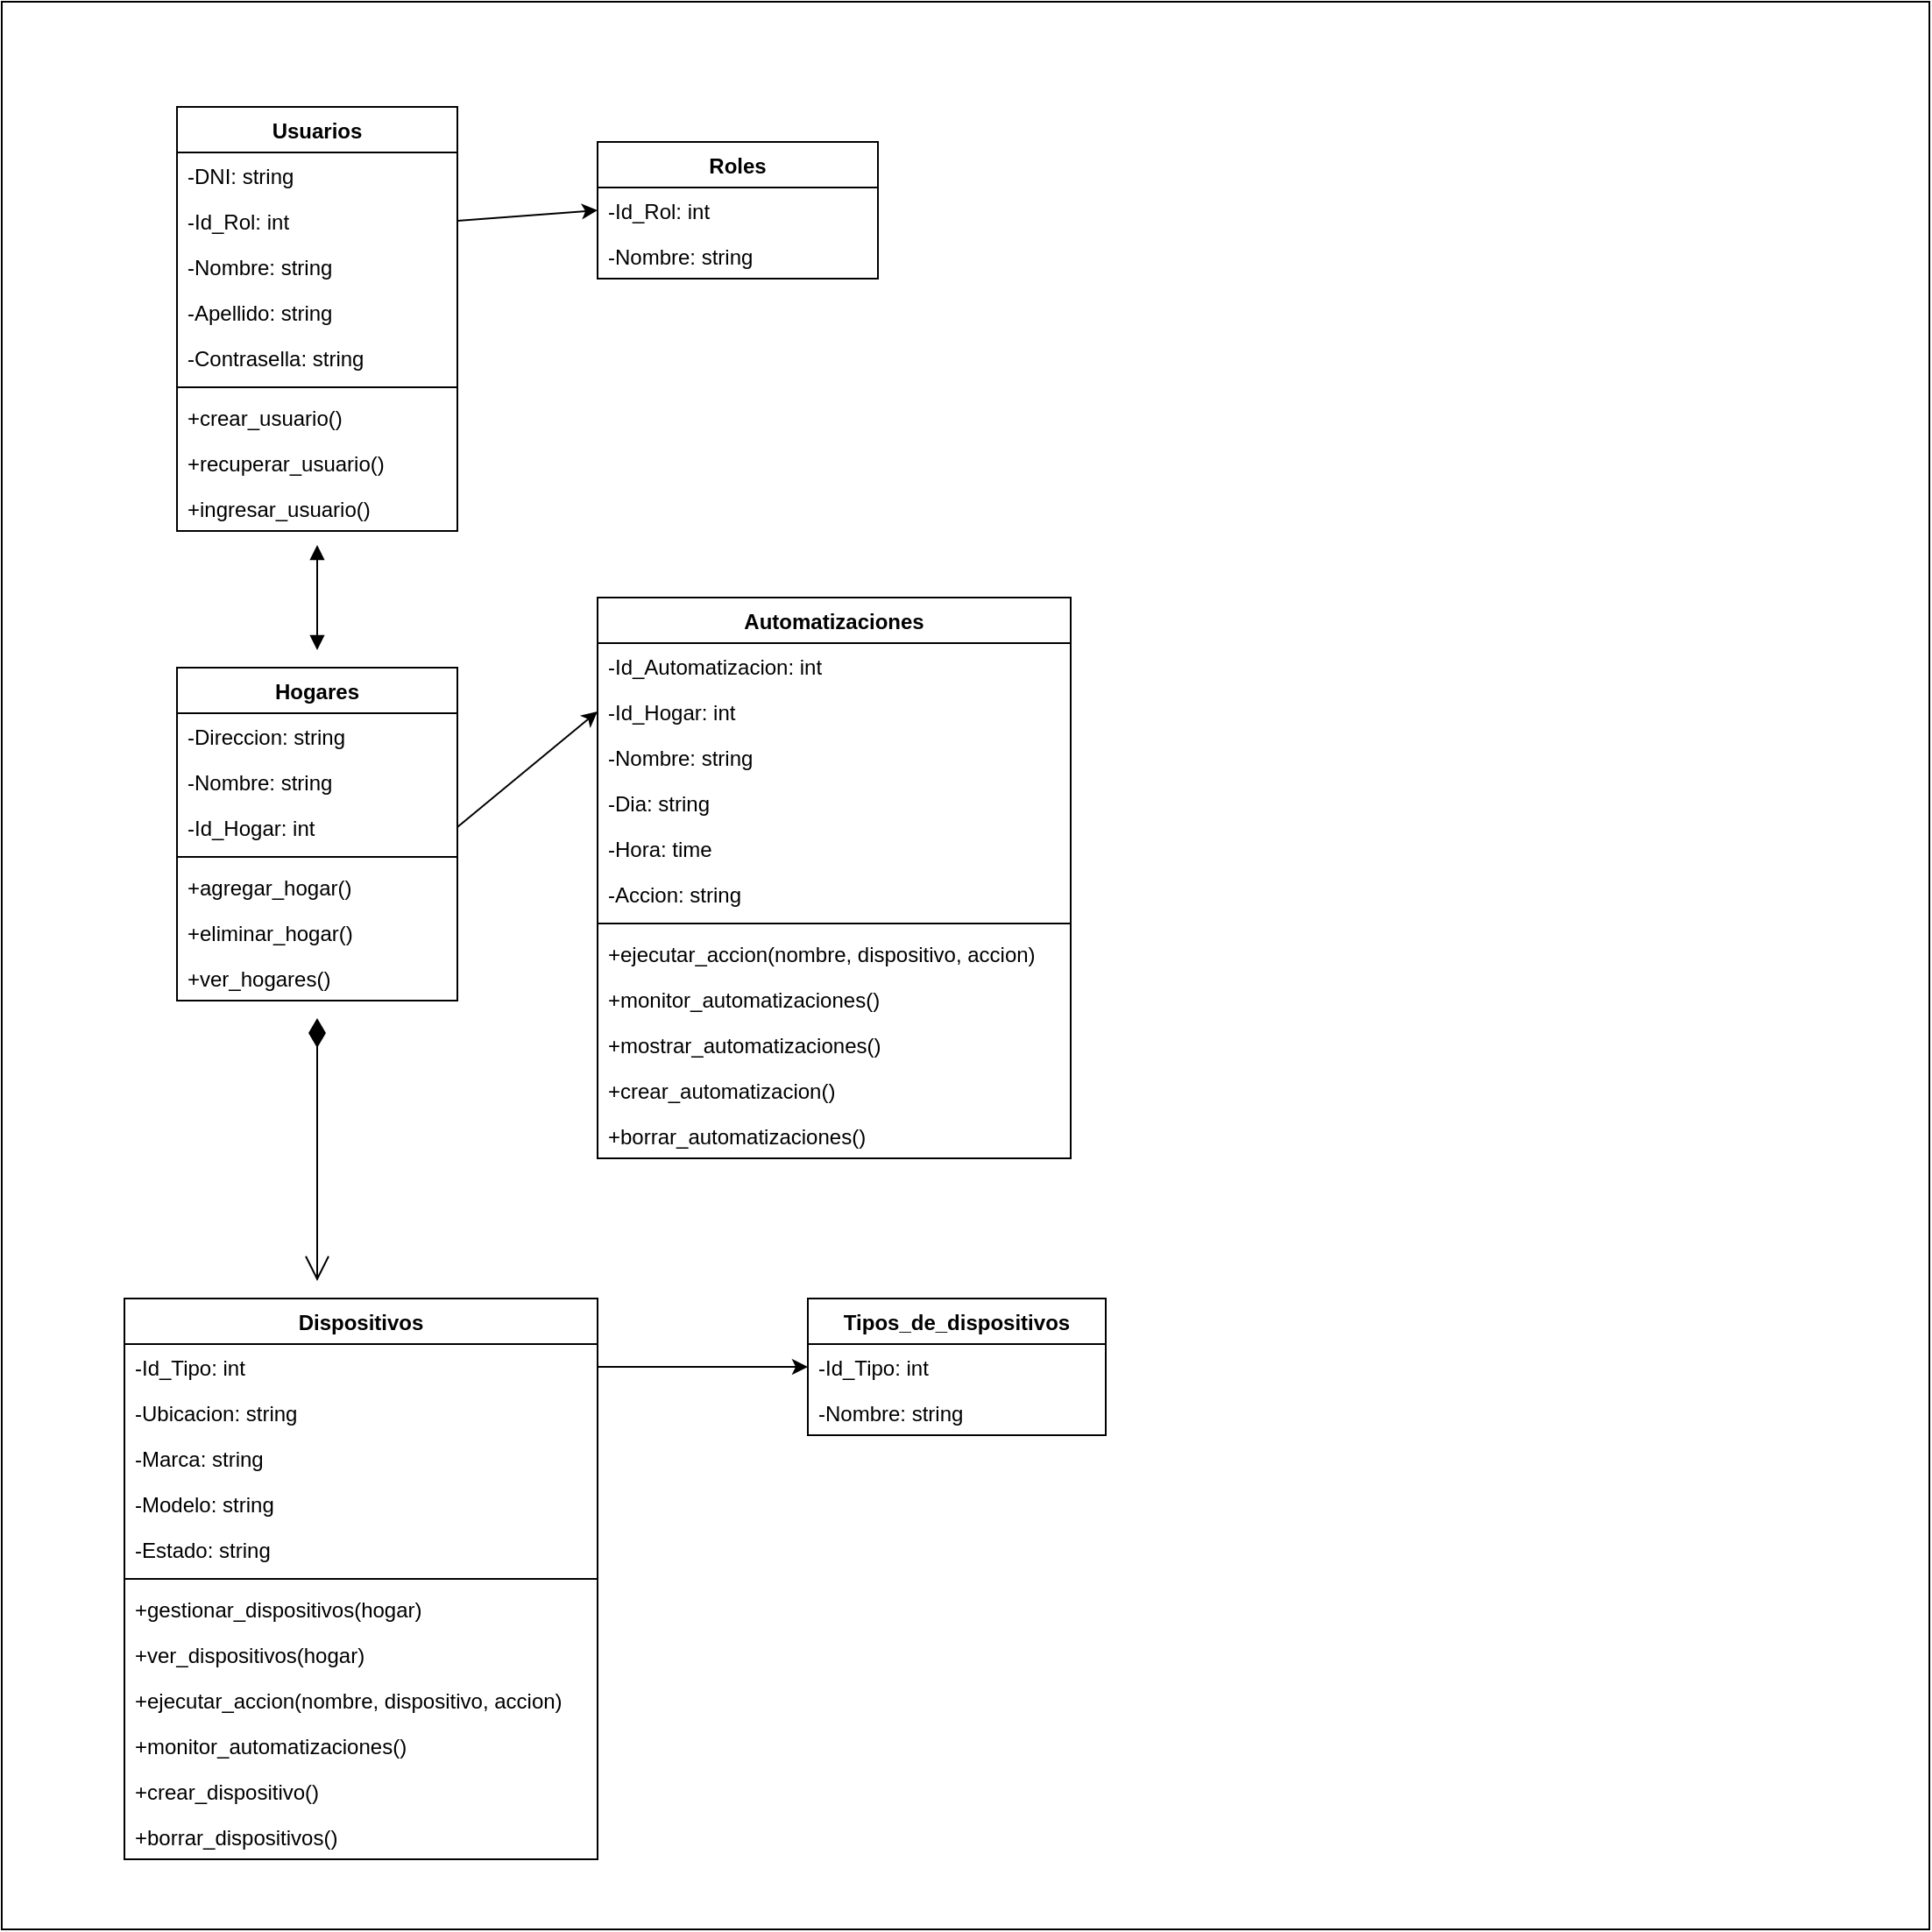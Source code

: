 <mxfile>
    <diagram id="6bUYpeqAzcGzAPuguKPp" name="Page-1">
        <mxGraphModel dx="1984" dy="507" grid="1" gridSize="10" guides="1" tooltips="1" connect="1" arrows="1" fold="1" page="1" pageScale="1" pageWidth="850" pageHeight="1100" math="0" shadow="0">
            <root>
                <mxCell id="0"/>
                <mxCell id="1" parent="0"/>
                <mxCell id="bZKW1K3ArB_9i47tgKRG-17" value="" style="rounded=0;whiteSpace=wrap;html=1;" parent="1" vertex="1">
                    <mxGeometry x="-820" y="20" width="1100" height="1100" as="geometry"/>
                </mxCell>
                <mxCell id="xU3iLAuKIcXCT5kGKigq-107" value="Usuarios" style="swimlane;fontStyle=1;childLayout=stackLayout;horizontal=1;startSize=26;horizontalStack=0;resizeParent=1;resizeParentMax=0;resizeLast=0;collapsible=1;marginBottom=0;" parent="1" vertex="1">
                    <mxGeometry x="-720" y="80" width="160" height="242" as="geometry"/>
                </mxCell>
                <mxCell id="xU3iLAuKIcXCT5kGKigq-108" value="-DNI: string" style="text;strokeColor=none;fillColor=none;align=left;verticalAlign=top;spacingLeft=4;spacingRight=4;overflow=hidden;rotatable=0;points=[[0,0.5],[1,0.5]];portConstraint=eastwest;" parent="xU3iLAuKIcXCT5kGKigq-107" vertex="1">
                    <mxGeometry y="26" width="160" height="26" as="geometry"/>
                </mxCell>
                <mxCell id="xU3iLAuKIcXCT5kGKigq-109" value="-Id_Rol: int" style="text;strokeColor=none;fillColor=none;align=left;verticalAlign=top;spacingLeft=4;spacingRight=4;overflow=hidden;rotatable=0;points=[[0,0.5],[1,0.5]];portConstraint=eastwest;" parent="xU3iLAuKIcXCT5kGKigq-107" vertex="1">
                    <mxGeometry y="52" width="160" height="26" as="geometry"/>
                </mxCell>
                <mxCell id="xU3iLAuKIcXCT5kGKigq-110" value="-Nombre: string" style="text;strokeColor=none;fillColor=none;align=left;verticalAlign=top;spacingLeft=4;spacingRight=4;overflow=hidden;rotatable=0;points=[[0,0.5],[1,0.5]];portConstraint=eastwest;" parent="xU3iLAuKIcXCT5kGKigq-107" vertex="1">
                    <mxGeometry y="78" width="160" height="26" as="geometry"/>
                </mxCell>
                <mxCell id="xU3iLAuKIcXCT5kGKigq-111" value="-Apellido: string" style="text;strokeColor=none;fillColor=none;align=left;verticalAlign=top;spacingLeft=4;spacingRight=4;overflow=hidden;rotatable=0;points=[[0,0.5],[1,0.5]];portConstraint=eastwest;" parent="xU3iLAuKIcXCT5kGKigq-107" vertex="1">
                    <mxGeometry y="104" width="160" height="26" as="geometry"/>
                </mxCell>
                <mxCell id="xU3iLAuKIcXCT5kGKigq-112" value="-Contrasella: string" style="text;strokeColor=none;fillColor=none;align=left;verticalAlign=top;spacingLeft=4;spacingRight=4;overflow=hidden;rotatable=0;points=[[0,0.5],[1,0.5]];portConstraint=eastwest;" parent="xU3iLAuKIcXCT5kGKigq-107" vertex="1">
                    <mxGeometry y="130" width="160" height="26" as="geometry"/>
                </mxCell>
                <mxCell id="xU3iLAuKIcXCT5kGKigq-113" value="" style="line;strokeWidth=1;fillColor=none;align=left;verticalAlign=middle;spacingTop=-1;spacingLeft=3;spacingRight=3;rotatable=0;labelPosition=right;points=[];portConstraint=eastwest;" parent="xU3iLAuKIcXCT5kGKigq-107" vertex="1">
                    <mxGeometry y="156" width="160" height="8" as="geometry"/>
                </mxCell>
                <mxCell id="xU3iLAuKIcXCT5kGKigq-114" value="+crear_usuario()" style="text;strokeColor=none;fillColor=none;align=left;verticalAlign=top;spacingLeft=4;spacingRight=4;overflow=hidden;rotatable=0;points=[[0,0.5],[1,0.5]];portConstraint=eastwest;" parent="xU3iLAuKIcXCT5kGKigq-107" vertex="1">
                    <mxGeometry y="164" width="160" height="26" as="geometry"/>
                </mxCell>
                <mxCell id="xU3iLAuKIcXCT5kGKigq-115" value="+recuperar_usuario()" style="text;strokeColor=none;fillColor=none;align=left;verticalAlign=top;spacingLeft=4;spacingRight=4;overflow=hidden;rotatable=0;points=[[0,0.5],[1,0.5]];portConstraint=eastwest;" parent="xU3iLAuKIcXCT5kGKigq-107" vertex="1">
                    <mxGeometry y="190" width="160" height="26" as="geometry"/>
                </mxCell>
                <mxCell id="xU3iLAuKIcXCT5kGKigq-116" value="+ingresar_usuario()" style="text;strokeColor=none;fillColor=none;align=left;verticalAlign=top;spacingLeft=4;spacingRight=4;overflow=hidden;rotatable=0;points=[[0,0.5],[1,0.5]];portConstraint=eastwest;" parent="xU3iLAuKIcXCT5kGKigq-107" vertex="1">
                    <mxGeometry y="216" width="160" height="26" as="geometry"/>
                </mxCell>
                <mxCell id="xU3iLAuKIcXCT5kGKigq-117" value="Roles" style="swimlane;fontStyle=1;childLayout=stackLayout;horizontal=1;startSize=26;horizontalStack=0;resizeParent=1;resizeParentMax=0;resizeLast=0;collapsible=1;marginBottom=0;" parent="1" vertex="1">
                    <mxGeometry x="-480" y="100" width="160" height="78" as="geometry"/>
                </mxCell>
                <mxCell id="xU3iLAuKIcXCT5kGKigq-118" value="-Id_Rol: int" style="text;strokeColor=none;fillColor=none;align=left;verticalAlign=top;spacingLeft=4;spacingRight=4;overflow=hidden;rotatable=0;points=[[0,0.5],[1,0.5]];portConstraint=eastwest;" parent="xU3iLAuKIcXCT5kGKigq-117" vertex="1">
                    <mxGeometry y="26" width="160" height="26" as="geometry"/>
                </mxCell>
                <mxCell id="xU3iLAuKIcXCT5kGKigq-119" value="-Nombre: string" style="text;strokeColor=none;fillColor=none;align=left;verticalAlign=top;spacingLeft=4;spacingRight=4;overflow=hidden;rotatable=0;points=[[0,0.5],[1,0.5]];portConstraint=eastwest;" parent="xU3iLAuKIcXCT5kGKigq-117" vertex="1">
                    <mxGeometry y="52" width="160" height="26" as="geometry"/>
                </mxCell>
                <mxCell id="xU3iLAuKIcXCT5kGKigq-123" value="Hogares" style="swimlane;fontStyle=1;childLayout=stackLayout;horizontal=1;startSize=26;horizontalStack=0;resizeParent=1;resizeParentMax=0;resizeLast=0;collapsible=1;marginBottom=0;" parent="1" vertex="1">
                    <mxGeometry x="-720" y="400" width="160" height="190" as="geometry"/>
                </mxCell>
                <mxCell id="xU3iLAuKIcXCT5kGKigq-124" value="-Direccion: string" style="text;strokeColor=none;fillColor=none;align=left;verticalAlign=top;spacingLeft=4;spacingRight=4;overflow=hidden;rotatable=0;points=[[0,0.5],[1,0.5]];portConstraint=eastwest;" parent="xU3iLAuKIcXCT5kGKigq-123" vertex="1">
                    <mxGeometry y="26" width="160" height="26" as="geometry"/>
                </mxCell>
                <mxCell id="xU3iLAuKIcXCT5kGKigq-125" value="-Nombre: string" style="text;strokeColor=none;fillColor=none;align=left;verticalAlign=top;spacingLeft=4;spacingRight=4;overflow=hidden;rotatable=0;points=[[0,0.5],[1,0.5]];portConstraint=eastwest;" parent="xU3iLAuKIcXCT5kGKigq-123" vertex="1">
                    <mxGeometry y="52" width="160" height="26" as="geometry"/>
                </mxCell>
                <mxCell id="xU3iLAuKIcXCT5kGKigq-126" value="-Id_Hogar: int" style="text;strokeColor=none;fillColor=none;align=left;verticalAlign=top;spacingLeft=4;spacingRight=4;overflow=hidden;rotatable=0;points=[[0,0.5],[1,0.5]];portConstraint=eastwest;" parent="xU3iLAuKIcXCT5kGKigq-123" vertex="1">
                    <mxGeometry y="78" width="160" height="26" as="geometry"/>
                </mxCell>
                <mxCell id="xU3iLAuKIcXCT5kGKigq-127" value="" style="line;strokeWidth=1;fillColor=none;align=left;verticalAlign=middle;spacingTop=-1;spacingLeft=3;spacingRight=3;rotatable=0;labelPosition=right;points=[];portConstraint=eastwest;" parent="xU3iLAuKIcXCT5kGKigq-123" vertex="1">
                    <mxGeometry y="104" width="160" height="8" as="geometry"/>
                </mxCell>
                <mxCell id="xU3iLAuKIcXCT5kGKigq-128" value="+agregar_hogar()" style="text;strokeColor=none;fillColor=none;align=left;verticalAlign=top;spacingLeft=4;spacingRight=4;overflow=hidden;rotatable=0;points=[[0,0.5],[1,0.5]];portConstraint=eastwest;" parent="xU3iLAuKIcXCT5kGKigq-123" vertex="1">
                    <mxGeometry y="112" width="160" height="26" as="geometry"/>
                </mxCell>
                <mxCell id="xU3iLAuKIcXCT5kGKigq-129" value="+eliminar_hogar()" style="text;strokeColor=none;fillColor=none;align=left;verticalAlign=top;spacingLeft=4;spacingRight=4;overflow=hidden;rotatable=0;points=[[0,0.5],[1,0.5]];portConstraint=eastwest;" parent="xU3iLAuKIcXCT5kGKigq-123" vertex="1">
                    <mxGeometry y="138" width="160" height="26" as="geometry"/>
                </mxCell>
                <mxCell id="xU3iLAuKIcXCT5kGKigq-130" value="+ver_hogares()" style="text;strokeColor=none;fillColor=none;align=left;verticalAlign=top;spacingLeft=4;spacingRight=4;overflow=hidden;rotatable=0;points=[[0,0.5],[1,0.5]];portConstraint=eastwest;" parent="xU3iLAuKIcXCT5kGKigq-123" vertex="1">
                    <mxGeometry y="164" width="160" height="26" as="geometry"/>
                </mxCell>
                <mxCell id="xU3iLAuKIcXCT5kGKigq-140" value="Automatizaciones" style="swimlane;fontStyle=1;childLayout=stackLayout;horizontal=1;startSize=26;horizontalStack=0;resizeParent=1;resizeParentMax=0;resizeLast=0;collapsible=1;marginBottom=0;" parent="1" vertex="1">
                    <mxGeometry x="-480" y="360" width="270" height="320" as="geometry"/>
                </mxCell>
                <mxCell id="xU3iLAuKIcXCT5kGKigq-141" value="-Id_Automatizacion: int" style="text;strokeColor=none;fillColor=none;align=left;verticalAlign=top;spacingLeft=4;spacingRight=4;overflow=hidden;rotatable=0;points=[[0,0.5],[1,0.5]];portConstraint=eastwest;" parent="xU3iLAuKIcXCT5kGKigq-140" vertex="1">
                    <mxGeometry y="26" width="270" height="26" as="geometry"/>
                </mxCell>
                <mxCell id="xU3iLAuKIcXCT5kGKigq-142" value="-Id_Hogar: int" style="text;strokeColor=none;fillColor=none;align=left;verticalAlign=top;spacingLeft=4;spacingRight=4;overflow=hidden;rotatable=0;points=[[0,0.5],[1,0.5]];portConstraint=eastwest;" parent="xU3iLAuKIcXCT5kGKigq-140" vertex="1">
                    <mxGeometry y="52" width="270" height="26" as="geometry"/>
                </mxCell>
                <mxCell id="xU3iLAuKIcXCT5kGKigq-143" value="-Nombre: string" style="text;strokeColor=none;fillColor=none;align=left;verticalAlign=top;spacingLeft=4;spacingRight=4;overflow=hidden;rotatable=0;points=[[0,0.5],[1,0.5]];portConstraint=eastwest;" parent="xU3iLAuKIcXCT5kGKigq-140" vertex="1">
                    <mxGeometry y="78" width="270" height="26" as="geometry"/>
                </mxCell>
                <mxCell id="xU3iLAuKIcXCT5kGKigq-144" value="-Dia: string" style="text;strokeColor=none;fillColor=none;align=left;verticalAlign=top;spacingLeft=4;spacingRight=4;overflow=hidden;rotatable=0;points=[[0,0.5],[1,0.5]];portConstraint=eastwest;" parent="xU3iLAuKIcXCT5kGKigq-140" vertex="1">
                    <mxGeometry y="104" width="270" height="26" as="geometry"/>
                </mxCell>
                <mxCell id="xU3iLAuKIcXCT5kGKigq-145" value="-Hora: time" style="text;strokeColor=none;fillColor=none;align=left;verticalAlign=top;spacingLeft=4;spacingRight=4;overflow=hidden;rotatable=0;points=[[0,0.5],[1,0.5]];portConstraint=eastwest;" parent="xU3iLAuKIcXCT5kGKigq-140" vertex="1">
                    <mxGeometry y="130" width="270" height="26" as="geometry"/>
                </mxCell>
                <mxCell id="xU3iLAuKIcXCT5kGKigq-146" value="-Accion: string" style="text;strokeColor=none;fillColor=none;align=left;verticalAlign=top;spacingLeft=4;spacingRight=4;overflow=hidden;rotatable=0;points=[[0,0.5],[1,0.5]];portConstraint=eastwest;" parent="xU3iLAuKIcXCT5kGKigq-140" vertex="1">
                    <mxGeometry y="156" width="270" height="26" as="geometry"/>
                </mxCell>
                <mxCell id="xU3iLAuKIcXCT5kGKigq-147" value="" style="line;strokeWidth=1;fillColor=none;align=left;verticalAlign=middle;spacingTop=-1;spacingLeft=3;spacingRight=3;rotatable=0;labelPosition=right;points=[];portConstraint=eastwest;" parent="xU3iLAuKIcXCT5kGKigq-140" vertex="1">
                    <mxGeometry y="182" width="270" height="8" as="geometry"/>
                </mxCell>
                <mxCell id="xU3iLAuKIcXCT5kGKigq-148" value="+ejecutar_accion(nombre, dispositivo, accion)" style="text;strokeColor=none;fillColor=none;align=left;verticalAlign=top;spacingLeft=4;spacingRight=4;overflow=hidden;rotatable=0;points=[[0,0.5],[1,0.5]];portConstraint=eastwest;" parent="xU3iLAuKIcXCT5kGKigq-140" vertex="1">
                    <mxGeometry y="190" width="270" height="26" as="geometry"/>
                </mxCell>
                <mxCell id="xU3iLAuKIcXCT5kGKigq-149" value="+monitor_automatizaciones()" style="text;strokeColor=none;fillColor=none;align=left;verticalAlign=top;spacingLeft=4;spacingRight=4;overflow=hidden;rotatable=0;points=[[0,0.5],[1,0.5]];portConstraint=eastwest;" parent="xU3iLAuKIcXCT5kGKigq-140" vertex="1">
                    <mxGeometry y="216" width="270" height="26" as="geometry"/>
                </mxCell>
                <mxCell id="xU3iLAuKIcXCT5kGKigq-150" value="+mostrar_automatizaciones()" style="text;strokeColor=none;fillColor=none;align=left;verticalAlign=top;spacingLeft=4;spacingRight=4;overflow=hidden;rotatable=0;points=[[0,0.5],[1,0.5]];portConstraint=eastwest;" parent="xU3iLAuKIcXCT5kGKigq-140" vertex="1">
                    <mxGeometry y="242" width="270" height="26" as="geometry"/>
                </mxCell>
                <mxCell id="xU3iLAuKIcXCT5kGKigq-151" value="+crear_automatizacion()" style="text;strokeColor=none;fillColor=none;align=left;verticalAlign=top;spacingLeft=4;spacingRight=4;overflow=hidden;rotatable=0;points=[[0,0.5],[1,0.5]];portConstraint=eastwest;" parent="xU3iLAuKIcXCT5kGKigq-140" vertex="1">
                    <mxGeometry y="268" width="270" height="26" as="geometry"/>
                </mxCell>
                <mxCell id="xU3iLAuKIcXCT5kGKigq-152" value="+borrar_automatizaciones()" style="text;strokeColor=none;fillColor=none;align=left;verticalAlign=top;spacingLeft=4;spacingRight=4;overflow=hidden;rotatable=0;points=[[0,0.5],[1,0.5]];portConstraint=eastwest;" parent="xU3iLAuKIcXCT5kGKigq-140" vertex="1">
                    <mxGeometry y="294" width="270" height="26" as="geometry"/>
                </mxCell>
                <mxCell id="xU3iLAuKIcXCT5kGKigq-153" value="Dispositivos" style="swimlane;fontStyle=1;childLayout=stackLayout;horizontal=1;startSize=26;horizontalStack=0;resizeParent=1;resizeParentMax=0;resizeLast=0;collapsible=1;marginBottom=0;" parent="1" vertex="1">
                    <mxGeometry x="-750" y="760" width="270" height="320" as="geometry"/>
                </mxCell>
                <mxCell id="xU3iLAuKIcXCT5kGKigq-154" value="-Id_Tipo: int" style="text;strokeColor=none;fillColor=none;align=left;verticalAlign=top;spacingLeft=4;spacingRight=4;overflow=hidden;rotatable=0;points=[[0,0.5],[1,0.5]];portConstraint=eastwest;" parent="xU3iLAuKIcXCT5kGKigq-153" vertex="1">
                    <mxGeometry y="26" width="270" height="26" as="geometry"/>
                </mxCell>
                <mxCell id="xU3iLAuKIcXCT5kGKigq-155" value="-Ubicacion: string" style="text;strokeColor=none;fillColor=none;align=left;verticalAlign=top;spacingLeft=4;spacingRight=4;overflow=hidden;rotatable=0;points=[[0,0.5],[1,0.5]];portConstraint=eastwest;" parent="xU3iLAuKIcXCT5kGKigq-153" vertex="1">
                    <mxGeometry y="52" width="270" height="26" as="geometry"/>
                </mxCell>
                <mxCell id="xU3iLAuKIcXCT5kGKigq-156" value="-Marca: string" style="text;strokeColor=none;fillColor=none;align=left;verticalAlign=top;spacingLeft=4;spacingRight=4;overflow=hidden;rotatable=0;points=[[0,0.5],[1,0.5]];portConstraint=eastwest;" parent="xU3iLAuKIcXCT5kGKigq-153" vertex="1">
                    <mxGeometry y="78" width="270" height="26" as="geometry"/>
                </mxCell>
                <mxCell id="xU3iLAuKIcXCT5kGKigq-157" value="-Modelo: string" style="text;strokeColor=none;fillColor=none;align=left;verticalAlign=top;spacingLeft=4;spacingRight=4;overflow=hidden;rotatable=0;points=[[0,0.5],[1,0.5]];portConstraint=eastwest;" parent="xU3iLAuKIcXCT5kGKigq-153" vertex="1">
                    <mxGeometry y="104" width="270" height="26" as="geometry"/>
                </mxCell>
                <mxCell id="xU3iLAuKIcXCT5kGKigq-158" value="-Estado: string" style="text;strokeColor=none;fillColor=none;align=left;verticalAlign=top;spacingLeft=4;spacingRight=4;overflow=hidden;rotatable=0;points=[[0,0.5],[1,0.5]];portConstraint=eastwest;" parent="xU3iLAuKIcXCT5kGKigq-153" vertex="1">
                    <mxGeometry y="130" width="270" height="26" as="geometry"/>
                </mxCell>
                <mxCell id="xU3iLAuKIcXCT5kGKigq-159" value="" style="line;strokeWidth=1;fillColor=none;align=left;verticalAlign=middle;spacingTop=-1;spacingLeft=3;spacingRight=3;rotatable=0;labelPosition=right;points=[];portConstraint=eastwest;" parent="xU3iLAuKIcXCT5kGKigq-153" vertex="1">
                    <mxGeometry y="156" width="270" height="8" as="geometry"/>
                </mxCell>
                <mxCell id="xU3iLAuKIcXCT5kGKigq-160" value="+gestionar_dispositivos(hogar)" style="text;strokeColor=none;fillColor=none;align=left;verticalAlign=top;spacingLeft=4;spacingRight=4;overflow=hidden;rotatable=0;points=[[0,0.5],[1,0.5]];portConstraint=eastwest;" parent="xU3iLAuKIcXCT5kGKigq-153" vertex="1">
                    <mxGeometry y="164" width="270" height="26" as="geometry"/>
                </mxCell>
                <mxCell id="xU3iLAuKIcXCT5kGKigq-161" value="+ver_dispositivos(hogar)" style="text;strokeColor=none;fillColor=none;align=left;verticalAlign=top;spacingLeft=4;spacingRight=4;overflow=hidden;rotatable=0;points=[[0,0.5],[1,0.5]];portConstraint=eastwest;" parent="xU3iLAuKIcXCT5kGKigq-153" vertex="1">
                    <mxGeometry y="190" width="270" height="26" as="geometry"/>
                </mxCell>
                <mxCell id="xU3iLAuKIcXCT5kGKigq-162" value="+ejecutar_accion(nombre, dispositivo, accion)" style="text;strokeColor=none;fillColor=none;align=left;verticalAlign=top;spacingLeft=4;spacingRight=4;overflow=hidden;rotatable=0;points=[[0,0.5],[1,0.5]];portConstraint=eastwest;" parent="xU3iLAuKIcXCT5kGKigq-153" vertex="1">
                    <mxGeometry y="216" width="270" height="26" as="geometry"/>
                </mxCell>
                <mxCell id="xU3iLAuKIcXCT5kGKigq-163" value="+monitor_automatizaciones()" style="text;strokeColor=none;fillColor=none;align=left;verticalAlign=top;spacingLeft=4;spacingRight=4;overflow=hidden;rotatable=0;points=[[0,0.5],[1,0.5]];portConstraint=eastwest;" parent="xU3iLAuKIcXCT5kGKigq-153" vertex="1">
                    <mxGeometry y="242" width="270" height="26" as="geometry"/>
                </mxCell>
                <mxCell id="xU3iLAuKIcXCT5kGKigq-164" value="+crear_dispositivo()" style="text;strokeColor=none;fillColor=none;align=left;verticalAlign=top;spacingLeft=4;spacingRight=4;overflow=hidden;rotatable=0;points=[[0,0.5],[1,0.5]];portConstraint=eastwest;" parent="xU3iLAuKIcXCT5kGKigq-153" vertex="1">
                    <mxGeometry y="268" width="270" height="26" as="geometry"/>
                </mxCell>
                <mxCell id="xU3iLAuKIcXCT5kGKigq-165" value="+borrar_dispositivos()" style="text;strokeColor=none;fillColor=none;align=left;verticalAlign=top;spacingLeft=4;spacingRight=4;overflow=hidden;rotatable=0;points=[[0,0.5],[1,0.5]];portConstraint=eastwest;" parent="xU3iLAuKIcXCT5kGKigq-153" vertex="1">
                    <mxGeometry y="294" width="270" height="26" as="geometry"/>
                </mxCell>
                <mxCell id="xU3iLAuKIcXCT5kGKigq-166" value="Tipos_de_dispositivos" style="swimlane;fontStyle=1;childLayout=stackLayout;horizontal=1;startSize=26;horizontalStack=0;resizeParent=1;resizeParentMax=0;resizeLast=0;collapsible=1;marginBottom=0;" parent="1" vertex="1">
                    <mxGeometry x="-360" y="760" width="170" height="78" as="geometry"/>
                </mxCell>
                <mxCell id="xU3iLAuKIcXCT5kGKigq-167" value="-Id_Tipo: int" style="text;strokeColor=none;fillColor=none;align=left;verticalAlign=top;spacingLeft=4;spacingRight=4;overflow=hidden;rotatable=0;points=[[0,0.5],[1,0.5]];portConstraint=eastwest;" parent="xU3iLAuKIcXCT5kGKigq-166" vertex="1">
                    <mxGeometry y="26" width="170" height="26" as="geometry"/>
                </mxCell>
                <mxCell id="xU3iLAuKIcXCT5kGKigq-168" value="-Nombre: string" style="text;strokeColor=none;fillColor=none;align=left;verticalAlign=top;spacingLeft=4;spacingRight=4;overflow=hidden;rotatable=0;points=[[0,0.5],[1,0.5]];portConstraint=eastwest;" parent="xU3iLAuKIcXCT5kGKigq-166" vertex="1">
                    <mxGeometry y="52" width="170" height="26" as="geometry"/>
                </mxCell>
                <mxCell id="bZKW1K3ArB_9i47tgKRG-2" style="edgeStyle=none;html=1;exitX=1;exitY=0.5;exitDx=0;exitDy=0;entryX=0;entryY=0.5;entryDx=0;entryDy=0;" parent="1" source="xU3iLAuKIcXCT5kGKigq-109" target="xU3iLAuKIcXCT5kGKigq-118" edge="1">
                    <mxGeometry relative="1" as="geometry"/>
                </mxCell>
                <mxCell id="bZKW1K3ArB_9i47tgKRG-3" value="" style="endArrow=block;startArrow=block;endFill=1;startFill=1;html=1;" parent="1" edge="1">
                    <mxGeometry width="160" relative="1" as="geometry">
                        <mxPoint x="-640" y="390" as="sourcePoint"/>
                        <mxPoint x="-640" y="330" as="targetPoint"/>
                    </mxGeometry>
                </mxCell>
                <mxCell id="bZKW1K3ArB_9i47tgKRG-6" style="edgeStyle=none;html=1;exitX=1;exitY=0.5;exitDx=0;exitDy=0;entryX=0;entryY=0.5;entryDx=0;entryDy=0;" parent="1" source="xU3iLAuKIcXCT5kGKigq-126" target="xU3iLAuKIcXCT5kGKigq-142" edge="1">
                    <mxGeometry relative="1" as="geometry"/>
                </mxCell>
                <mxCell id="bZKW1K3ArB_9i47tgKRG-9" value="" style="endArrow=open;html=1;endSize=12;startArrow=diamondThin;startSize=14;startFill=1;edgeStyle=orthogonalEdgeStyle;align=left;verticalAlign=bottom;" parent="1" edge="1">
                    <mxGeometry x="-1" y="3" relative="1" as="geometry">
                        <mxPoint x="-640" y="600" as="sourcePoint"/>
                        <mxPoint x="-640" y="750" as="targetPoint"/>
                    </mxGeometry>
                </mxCell>
                <mxCell id="bZKW1K3ArB_9i47tgKRG-16" style="edgeStyle=none;html=1;exitX=1;exitY=0.5;exitDx=0;exitDy=0;entryX=0;entryY=0.5;entryDx=0;entryDy=0;" parent="1" source="xU3iLAuKIcXCT5kGKigq-154" target="xU3iLAuKIcXCT5kGKigq-167" edge="1">
                    <mxGeometry relative="1" as="geometry"/>
                </mxCell>
            </root>
        </mxGraphModel>
    </diagram>
</mxfile>